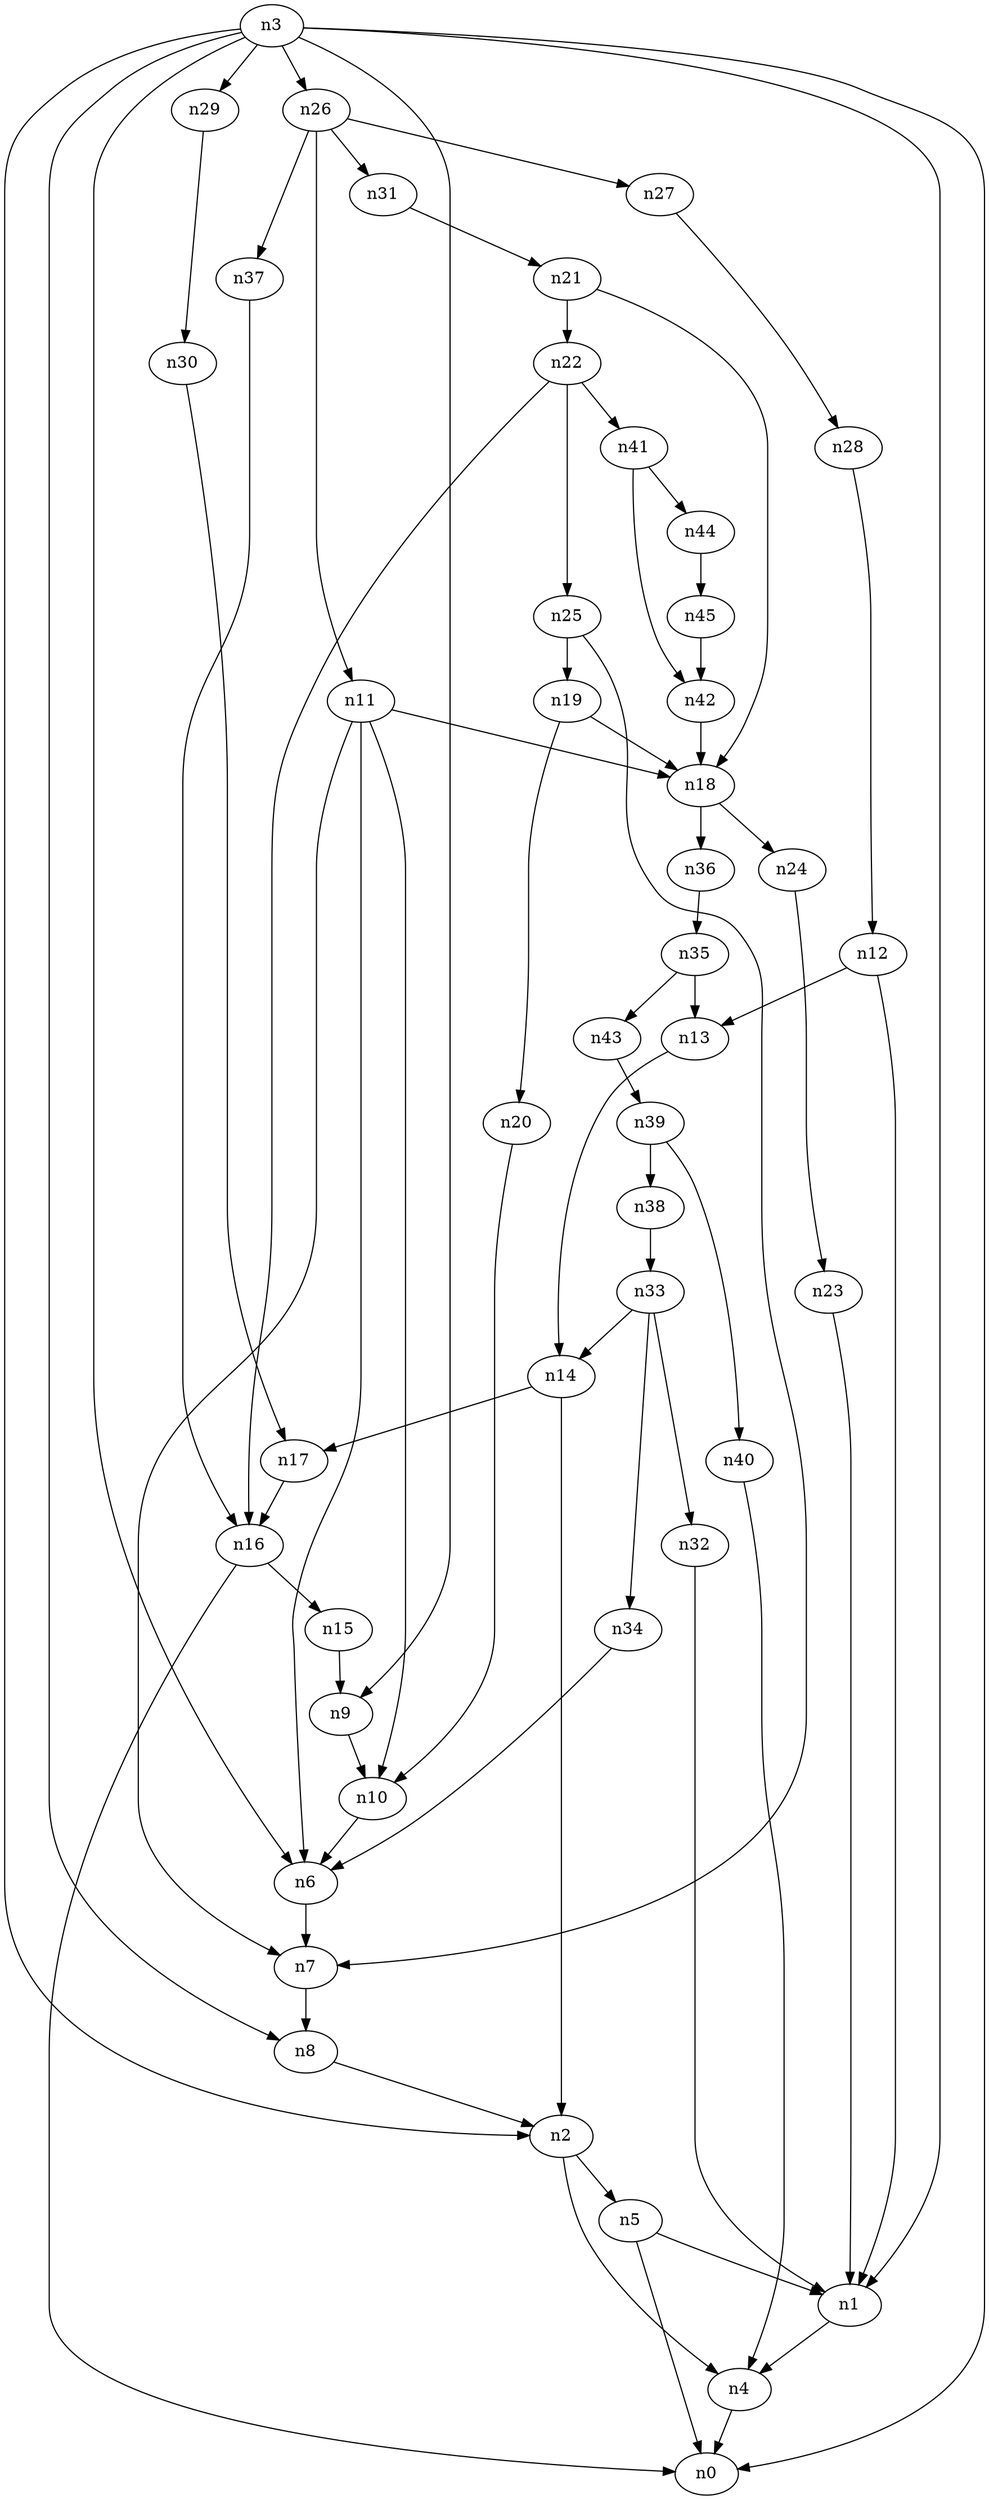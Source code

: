 digraph G {
	n1 -> n4	 [_graphml_id=e4];
	n2 -> n4	 [_graphml_id=e7];
	n2 -> n5	 [_graphml_id=e8];
	n3 -> n0	 [_graphml_id=e0];
	n3 -> n1	 [_graphml_id=e3];
	n3 -> n2	 [_graphml_id=e6];
	n3 -> n6	 [_graphml_id=e9];
	n3 -> n8	 [_graphml_id=e27];
	n3 -> n9	 [_graphml_id=e13];
	n3 -> n26	 [_graphml_id=e41];
	n3 -> n29	 [_graphml_id=e45];
	n4 -> n0	 [_graphml_id=e1];
	n5 -> n0	 [_graphml_id=e2];
	n5 -> n1	 [_graphml_id=e5];
	n6 -> n7	 [_graphml_id=e10];
	n7 -> n8	 [_graphml_id=e11];
	n8 -> n2	 [_graphml_id=e12];
	n9 -> n10	 [_graphml_id=e14];
	n10 -> n6	 [_graphml_id=e15];
	n11 -> n6	 [_graphml_id=e70];
	n11 -> n7	 [_graphml_id=e17];
	n11 -> n10	 [_graphml_id=e16];
	n11 -> n18	 [_graphml_id=e28];
	n12 -> n1	 [_graphml_id=e18];
	n12 -> n13	 [_graphml_id=e19];
	n13 -> n14	 [_graphml_id=e20];
	n14 -> n2	 [_graphml_id=e21];
	n14 -> n17	 [_graphml_id=e26];
	n15 -> n9	 [_graphml_id=e22];
	n16 -> n0	 [_graphml_id=e24];
	n16 -> n15	 [_graphml_id=e23];
	n17 -> n16	 [_graphml_id=e25];
	n18 -> n24	 [_graphml_id=e37];
	n18 -> n36	 [_graphml_id=e57];
	n19 -> n18	 [_graphml_id=e29];
	n19 -> n20	 [_graphml_id=e30];
	n20 -> n10	 [_graphml_id=e31];
	n21 -> n18	 [_graphml_id=e32];
	n21 -> n22	 [_graphml_id=e33];
	n22 -> n16	 [_graphml_id=e34];
	n22 -> n25	 [_graphml_id=e40];
	n22 -> n41	 [_graphml_id=e65];
	n23 -> n1	 [_graphml_id=e35];
	n24 -> n23	 [_graphml_id=e36];
	n25 -> n7	 [_graphml_id=e39];
	n25 -> n19	 [_graphml_id=e38];
	n26 -> n11	 [_graphml_id=e50];
	n26 -> n27	 [_graphml_id=e42];
	n26 -> n31	 [_graphml_id=e49];
	n26 -> n37	 [_graphml_id=e58];
	n27 -> n28	 [_graphml_id=e43];
	n28 -> n12	 [_graphml_id=e44];
	n29 -> n30	 [_graphml_id=e46];
	n30 -> n17	 [_graphml_id=e47];
	n31 -> n21	 [_graphml_id=e48];
	n32 -> n1	 [_graphml_id=e51];
	n33 -> n14	 [_graphml_id=e60];
	n33 -> n32	 [_graphml_id=e52];
	n33 -> n34	 [_graphml_id=e53];
	n34 -> n6	 [_graphml_id=e54];
	n35 -> n13	 [_graphml_id=e55];
	n35 -> n43	 [_graphml_id=e69];
	n36 -> n35	 [_graphml_id=e56];
	n37 -> n16	 [_graphml_id=e59];
	n38 -> n33	 [_graphml_id=e61];
	n39 -> n38	 [_graphml_id=e62];
	n39 -> n40	 [_graphml_id=e63];
	n40 -> n4	 [_graphml_id=e64];
	n41 -> n42	 [_graphml_id=e66];
	n41 -> n44	 [_graphml_id=e71];
	n42 -> n18	 [_graphml_id=e67];
	n43 -> n39	 [_graphml_id=e68];
	n44 -> n45	 [_graphml_id=e72];
	n45 -> n42	 [_graphml_id=e73];
}
